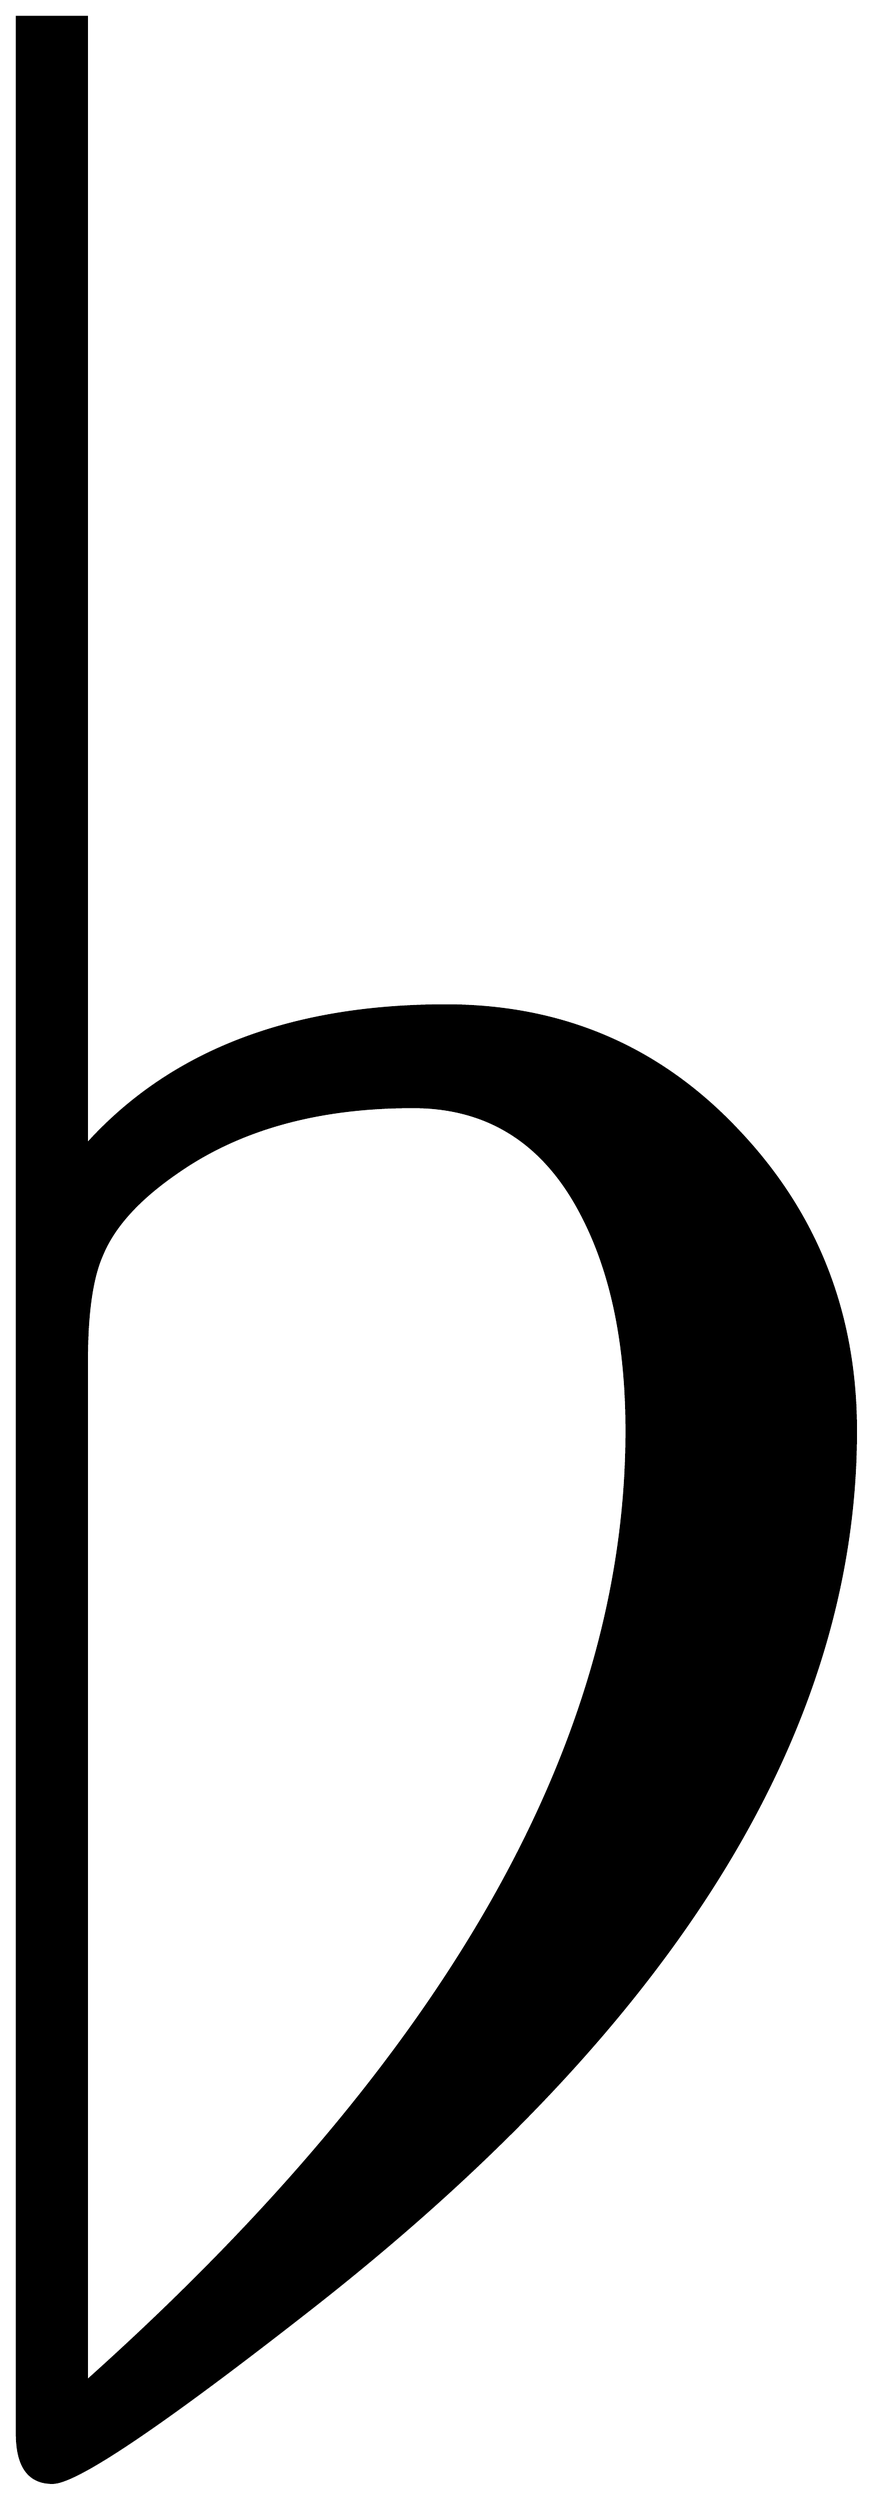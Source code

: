


\begin{tikzpicture}[y=0.80pt, x=0.80pt, yscale=-1.0, xscale=1.0, inner sep=0pt, outer sep=0pt]
\begin{scope}[shift={(100.0,1706.0)},nonzero rule]
  \path[draw=.,fill=.,line width=1.600pt] (813.0,-439.0) .. controls
    (813.0,-201.0) and (668.667,30.667) .. (380.0,256.0) .. controls
    (264.0,346.667) and (196.667,392.0) .. (178.0,392.0) .. controls
    (159.333,392.0) and (150.0,379.0) .. (150.0,353.0) --
    (150.0,-1556.0) -- (205.0,-1556.0) -- (205.0,-665.0) ..
    controls (271.0,-738.333) and (365.667,-775.0) .. (489.0,-775.0)
    .. controls (581.0,-775.0) and (658.0,-742.0) ..
    (720.0,-676.0) .. controls (782.0,-610.667) and (813.0,-531.667)
    .. (813.0,-439.0) -- cycle(632.0,-439.0) .. controls
    (632.0,-506.333) and (620.667,-562.333) .. (598.0,-607.0) ..
    controls (568.667,-665.667) and (523.667,-695.0) .. (463.0,-695.0)
    .. controls (387.667,-695.0) and (325.333,-677.667) ..
    (276.0,-643.0) .. controls (246.0,-622.333) and (226.333,-600.667)
    .. (217.0,-578.0) .. controls (209.0,-560.0) and
    (205.0,-532.0) .. (205.0,-494.0) -- (205.0,312.0) ..
    controls (489.667,57.333) and (632.0,-193.0) .. (632.0,-439.0)
    -- cycle;
\end{scope}

\end{tikzpicture}

